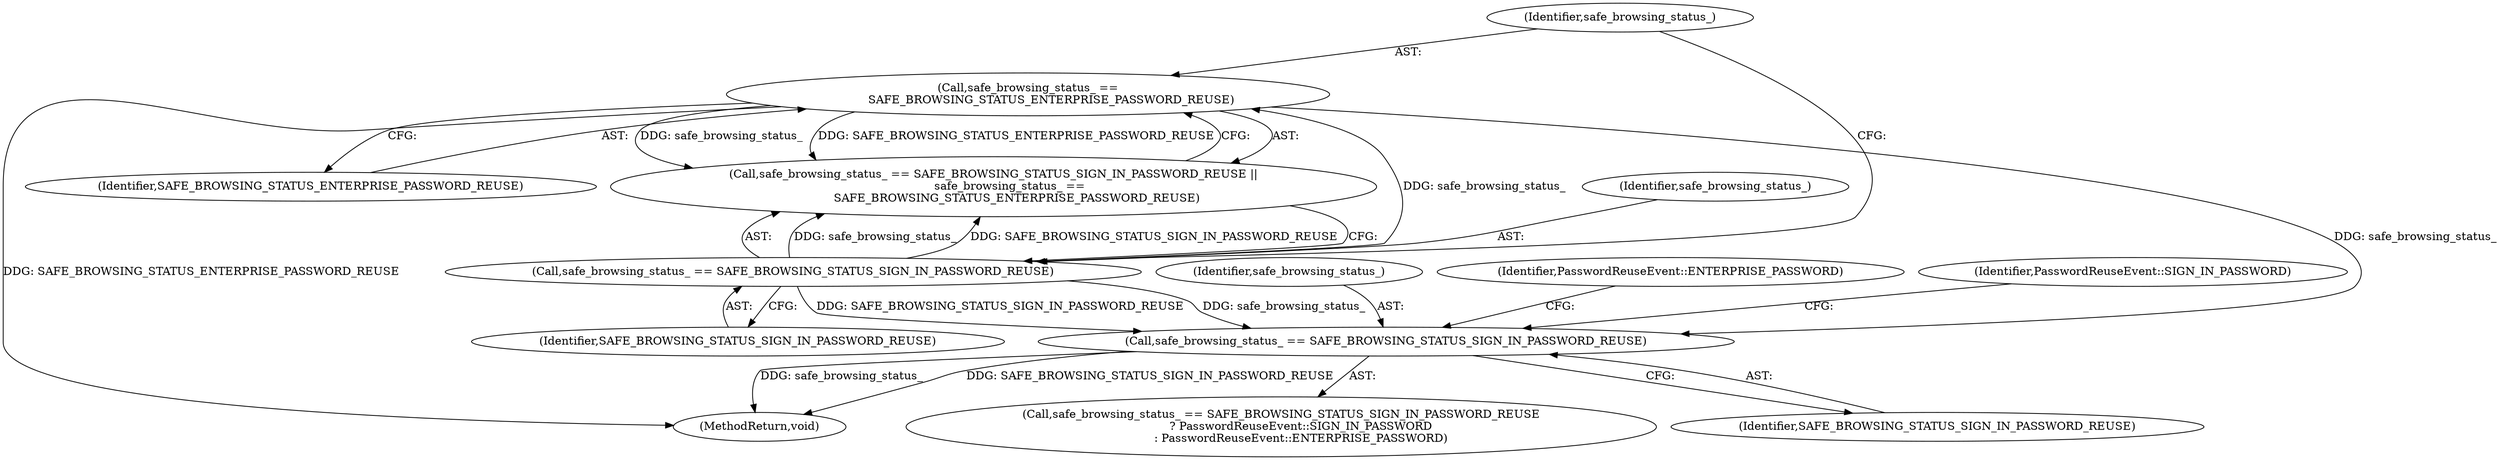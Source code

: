 digraph "1_Chrome_7cde8513c12a6e8ec5d1d1eb1cfd078d9adad3ef_1@del" {
"1000116" [label="(Call,safe_browsing_status_ == SAFE_BROWSING_STATUS_SIGN_IN_PASSWORD_REUSE)"];
"1000107" [label="(Call,safe_browsing_status_ == SAFE_BROWSING_STATUS_SIGN_IN_PASSWORD_REUSE)"];
"1000110" [label="(Call,safe_browsing_status_ ==\n             SAFE_BROWSING_STATUS_ENTERPRISE_PASSWORD_REUSE)"];
"1000117" [label="(Identifier,safe_browsing_status_)"];
"1000112" [label="(Identifier,SAFE_BROWSING_STATUS_ENTERPRISE_PASSWORD_REUSE)"];
"1000110" [label="(Call,safe_browsing_status_ ==\n             SAFE_BROWSING_STATUS_ENTERPRISE_PASSWORD_REUSE)"];
"1000106" [label="(Call,safe_browsing_status_ == SAFE_BROWSING_STATUS_SIGN_IN_PASSWORD_REUSE ||\n         safe_browsing_status_ ==\n             SAFE_BROWSING_STATUS_ENTERPRISE_PASSWORD_REUSE)"];
"1000107" [label="(Call,safe_browsing_status_ == SAFE_BROWSING_STATUS_SIGN_IN_PASSWORD_REUSE)"];
"1000120" [label="(Identifier,PasswordReuseEvent::ENTERPRISE_PASSWORD)"];
"1000123" [label="(MethodReturn,void)"];
"1000111" [label="(Identifier,safe_browsing_status_)"];
"1000115" [label="(Call,safe_browsing_status_ == SAFE_BROWSING_STATUS_SIGN_IN_PASSWORD_REUSE\n           ? PasswordReuseEvent::SIGN_IN_PASSWORD\n           : PasswordReuseEvent::ENTERPRISE_PASSWORD)"];
"1000118" [label="(Identifier,SAFE_BROWSING_STATUS_SIGN_IN_PASSWORD_REUSE)"];
"1000109" [label="(Identifier,SAFE_BROWSING_STATUS_SIGN_IN_PASSWORD_REUSE)"];
"1000119" [label="(Identifier,PasswordReuseEvent::SIGN_IN_PASSWORD)"];
"1000116" [label="(Call,safe_browsing_status_ == SAFE_BROWSING_STATUS_SIGN_IN_PASSWORD_REUSE)"];
"1000108" [label="(Identifier,safe_browsing_status_)"];
"1000116" -> "1000115"  [label="AST: "];
"1000116" -> "1000118"  [label="CFG: "];
"1000117" -> "1000116"  [label="AST: "];
"1000118" -> "1000116"  [label="AST: "];
"1000119" -> "1000116"  [label="CFG: "];
"1000120" -> "1000116"  [label="CFG: "];
"1000116" -> "1000123"  [label="DDG: safe_browsing_status_"];
"1000116" -> "1000123"  [label="DDG: SAFE_BROWSING_STATUS_SIGN_IN_PASSWORD_REUSE"];
"1000107" -> "1000116"  [label="DDG: safe_browsing_status_"];
"1000107" -> "1000116"  [label="DDG: SAFE_BROWSING_STATUS_SIGN_IN_PASSWORD_REUSE"];
"1000110" -> "1000116"  [label="DDG: safe_browsing_status_"];
"1000107" -> "1000106"  [label="AST: "];
"1000107" -> "1000109"  [label="CFG: "];
"1000108" -> "1000107"  [label="AST: "];
"1000109" -> "1000107"  [label="AST: "];
"1000111" -> "1000107"  [label="CFG: "];
"1000106" -> "1000107"  [label="CFG: "];
"1000107" -> "1000106"  [label="DDG: safe_browsing_status_"];
"1000107" -> "1000106"  [label="DDG: SAFE_BROWSING_STATUS_SIGN_IN_PASSWORD_REUSE"];
"1000107" -> "1000110"  [label="DDG: safe_browsing_status_"];
"1000110" -> "1000106"  [label="AST: "];
"1000110" -> "1000112"  [label="CFG: "];
"1000111" -> "1000110"  [label="AST: "];
"1000112" -> "1000110"  [label="AST: "];
"1000106" -> "1000110"  [label="CFG: "];
"1000110" -> "1000123"  [label="DDG: SAFE_BROWSING_STATUS_ENTERPRISE_PASSWORD_REUSE"];
"1000110" -> "1000106"  [label="DDG: safe_browsing_status_"];
"1000110" -> "1000106"  [label="DDG: SAFE_BROWSING_STATUS_ENTERPRISE_PASSWORD_REUSE"];
}
